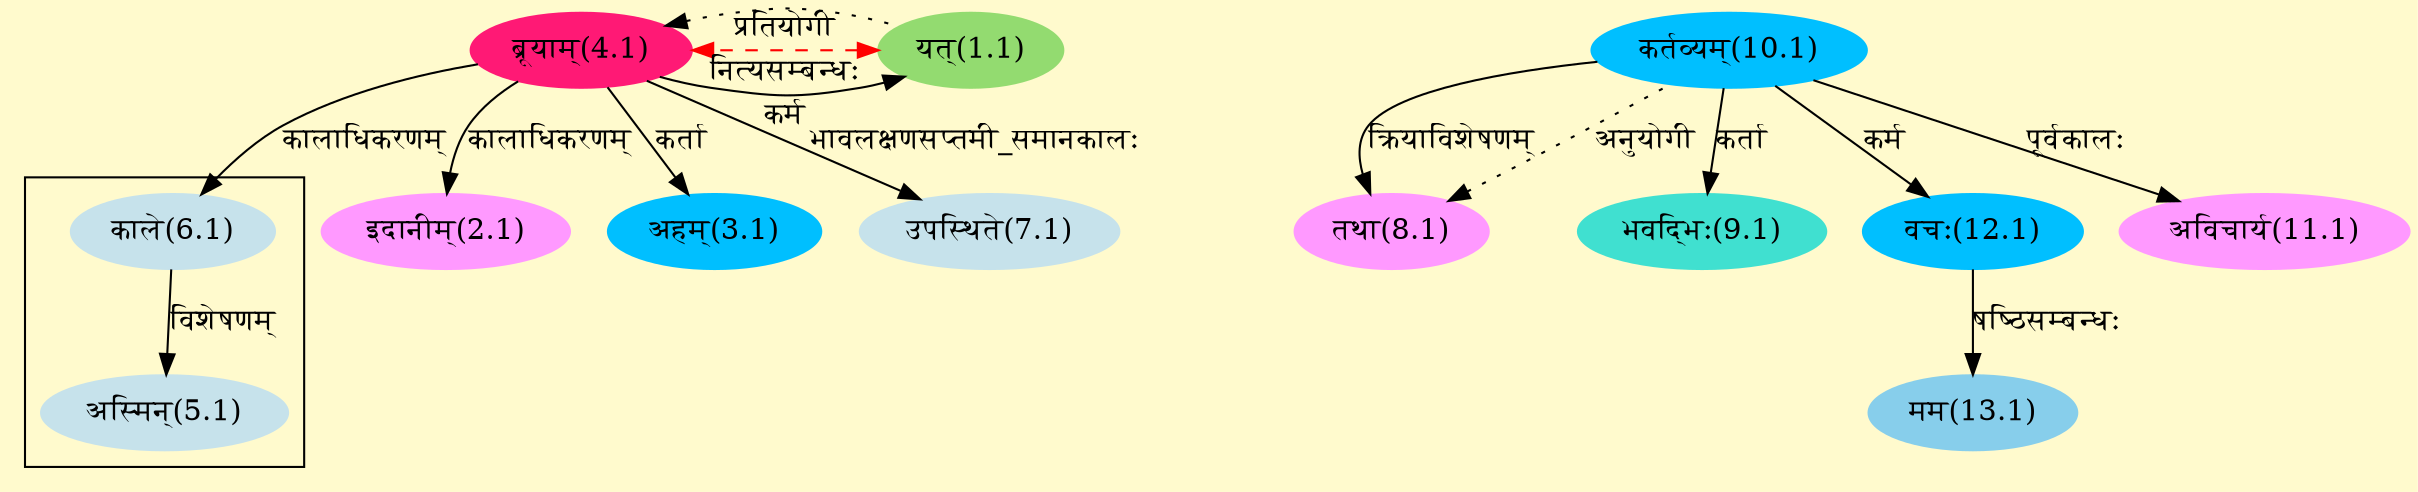 digraph G{
rankdir=BT;
 compound=true;
 bgcolor="lemonchiffon1";

subgraph cluster_1{
Node5_1 [style=filled, color="#C6E2EB" label = "अस्मिन्(5.1)"]
Node6_1 [style=filled, color="#C6E2EB" label = "काले(6.1)"]

}
Node1_1 [style=filled, color="#93DB70" label = "यत्(1.1)"]
Node4_1 [style=filled, color="#FF1975" label = "ब्रूयाम्(4.1)"]
Node2_1 [style=filled, color="#FF99FF" label = "इदानीम्(2.1)"]
Node3_1 [style=filled, color="#00BFFF" label = "अहम्(3.1)"]
Node6_1 [style=filled, color="#C6E2EB" label = "काले(6.1)"]
Node7_1 [style=filled, color="#C6E2EB" label = "उपस्थिते(7.1)"]
Node8_1 [style=filled, color="#FF99FF" label = "तथा(8.1)"]
Node10_1 [style=filled, color="#00BFFF" label = "कर्तव्यम्(10.1)"]
Node9_1 [style=filled, color="#40E0D0" label = "भवद्भिः(9.1)"]
Node12_1 [style=filled, color="#00BFFF" label = "वचः(12.1)"]
Node11_1 [style=filled, color="#FF99FF" label = "अविचार्य(11.1)"]
Node13_1 [style=filled, color="#87CEEB" label = "मम(13.1)"]
{rank = same; Node1_1; Node4_1;}
/* Start of Relations section */

Node1_1 -> Node4_1 [  label="कर्म"  dir="back" ]
Node1_1 -> Node4_1 [ style=dashed color="red" label="नित्यसम्बन्धः"  dir="both" ]
Node2_1 -> Node4_1 [  label="कालाधिकरणम्"  dir="back" ]
Node3_1 -> Node4_1 [  label="कर्ता"  dir="back" ]
Node4_1 -> Node1_1 [ style=dotted label="प्रतियोगी"  dir="back" ]
Node5_1 -> Node6_1 [  label="विशेषणम्"  dir="back" ]
Node6_1 -> Node4_1 [  label="कालाधिकरणम्"  dir="back" ]
Node7_1 -> Node4_1 [  label="भावलक्षणसप्तमी_समानकालः"  dir="back" ]
Node8_1 -> Node10_1 [  label="क्रियाविशेषणम्"  dir="back" ]
Node8_1 -> Node10_1 [ style=dotted label="अनुयोगी"  dir="back" ]
Node9_1 -> Node10_1 [  label="कर्ता"  dir="back" ]
Node11_1 -> Node10_1 [  label="पूर्वकालः"  dir="back" ]
Node12_1 -> Node10_1 [  label="कर्म"  dir="back" ]
Node13_1 -> Node12_1 [  label="षष्ठिसम्बन्धः"  dir="back" ]
}
